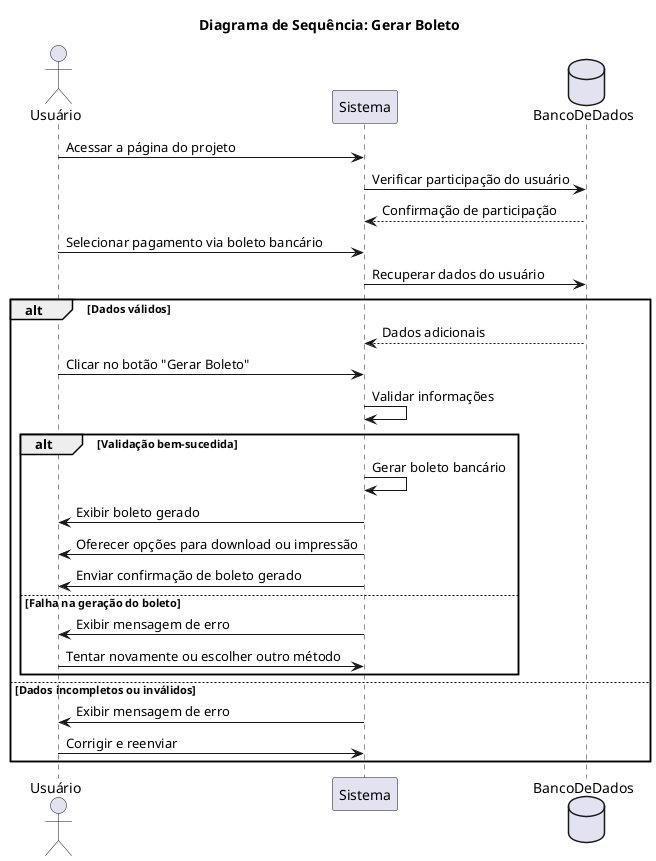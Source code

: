 @startuml
title Diagrama de Sequência: Gerar Boleto

actor Usuário
participant Sistema
database BancoDeDados

Usuário -> Sistema: Acessar a página do projeto
Sistema -> BancoDeDados: Verificar participação do usuário
BancoDeDados --> Sistema: Confirmação de participação

Usuário -> Sistema: Selecionar pagamento via boleto bancário
Sistema -> BancoDeDados: Recuperar dados do usuário

alt Dados válidos
    BancoDeDados --> Sistema: Dados adicionais
    Usuário -> Sistema: Clicar no botão "Gerar Boleto"
    Sistema -> Sistema: Validar informações
    alt Validação bem-sucedida
        Sistema -> Sistema: Gerar boleto bancário
        Sistema -> Usuário: Exibir boleto gerado
        Sistema -> Usuário: Oferecer opções para download ou impressão
        Sistema -> Usuário: Enviar confirmação de boleto gerado
    else Falha na geração do boleto
        Sistema -> Usuário: Exibir mensagem de erro
        Usuário -> Sistema: Tentar novamente ou escolher outro método
    end
else Dados incompletos ou inválidos
    Sistema -> Usuário: Exibir mensagem de erro
    Usuário -> Sistema: Corrigir e reenviar
end

@enduml
